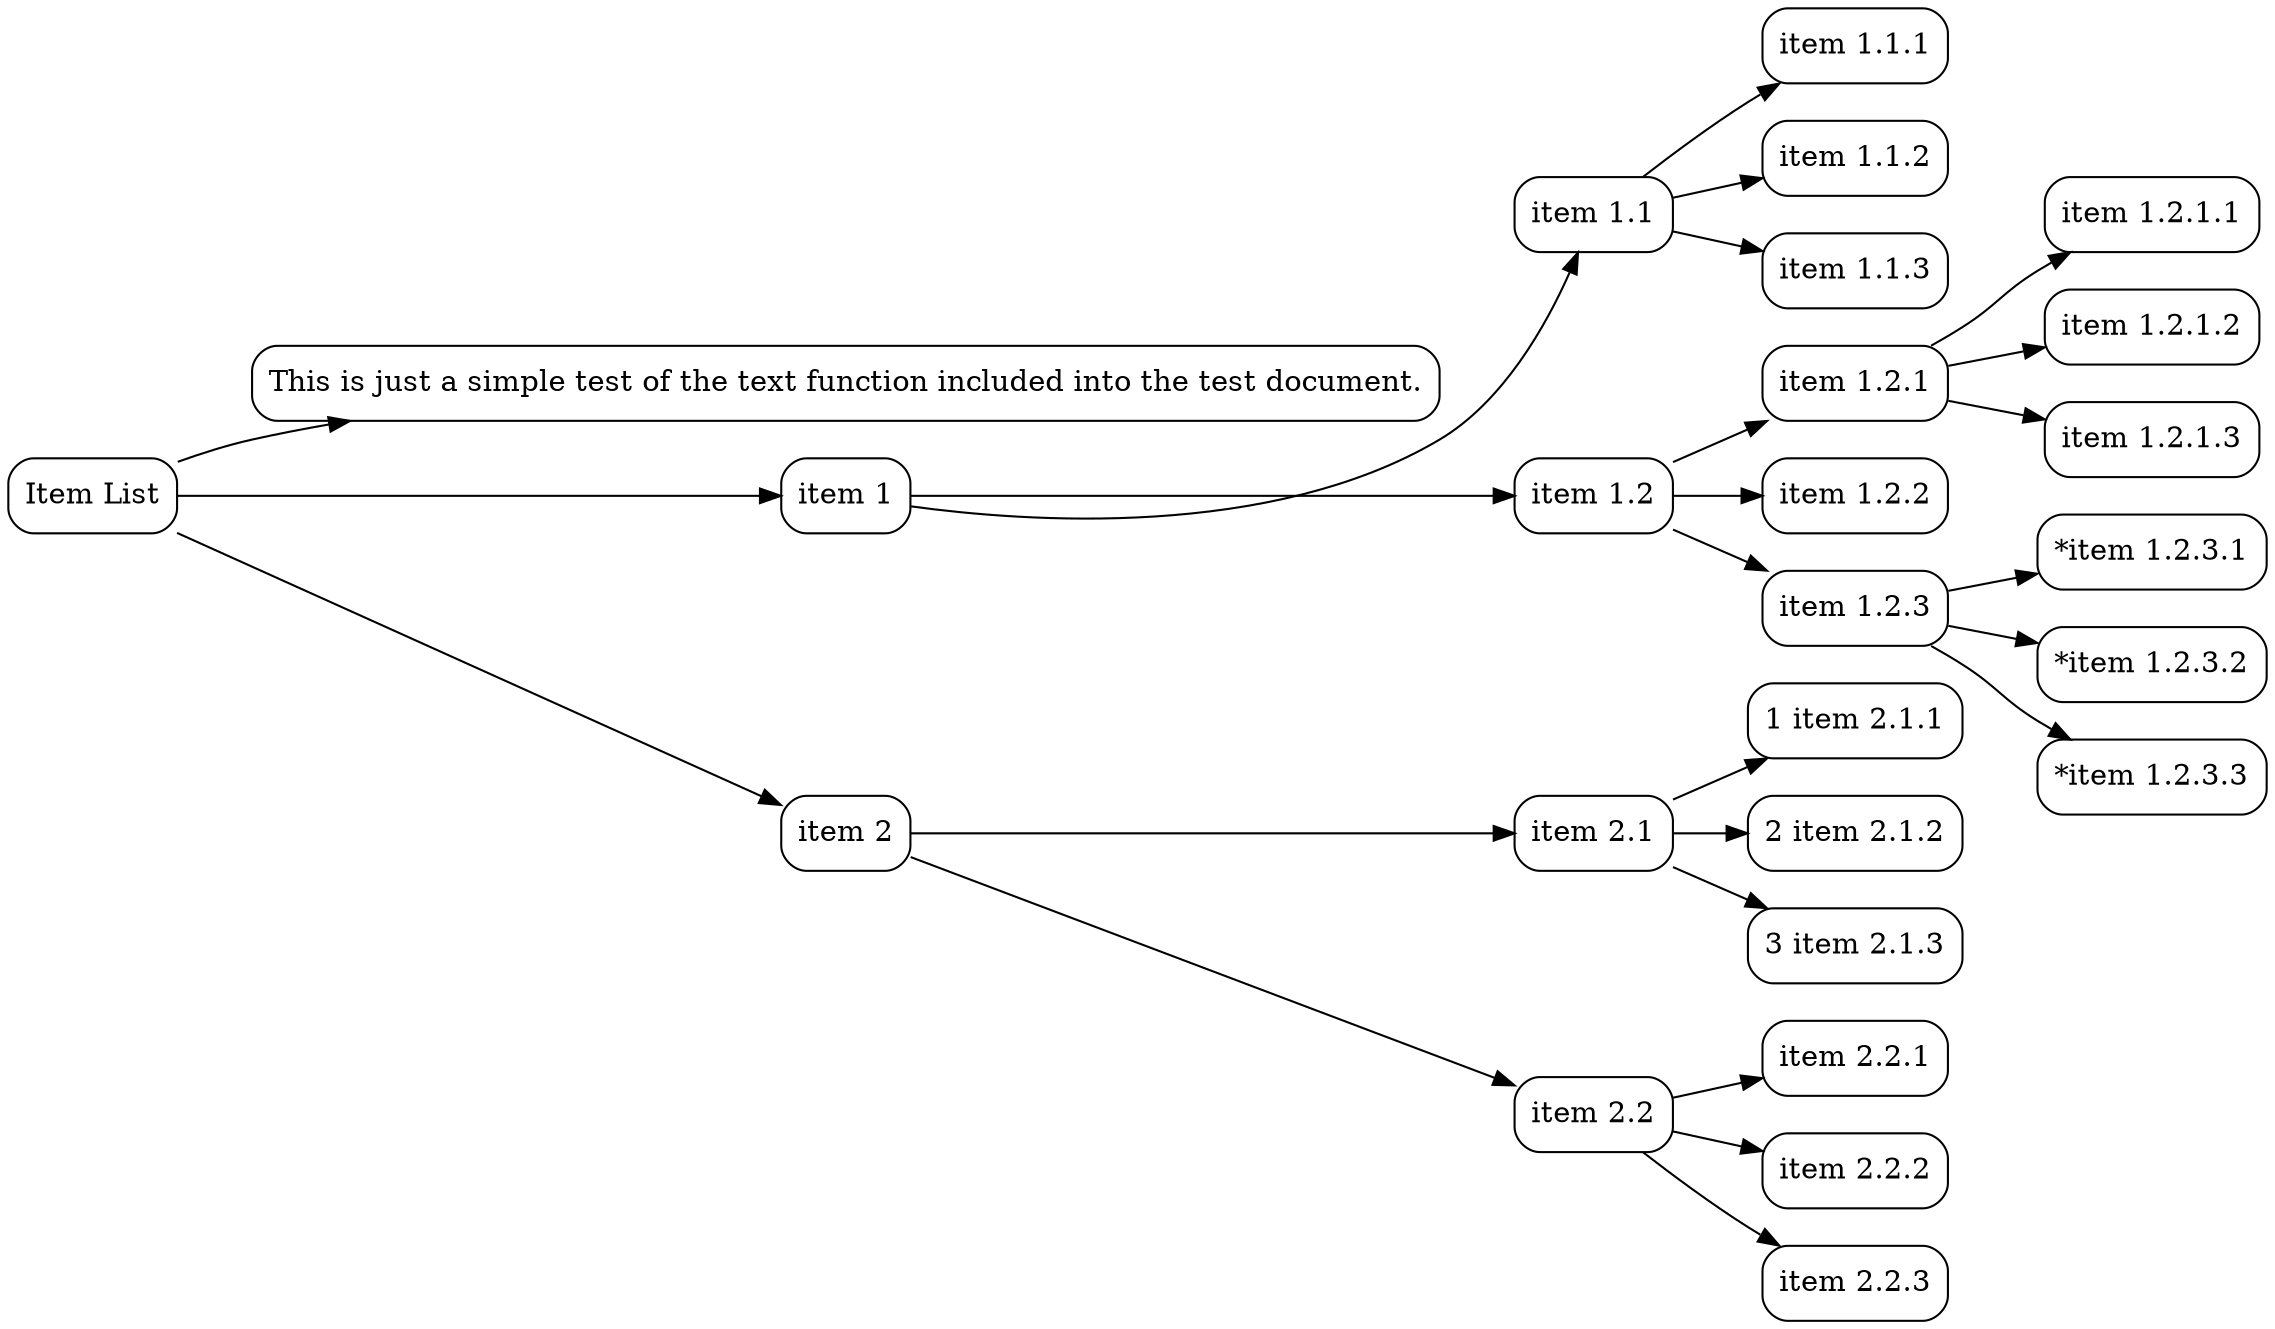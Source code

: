 digraph V {
node [shape=box style=rounded]
# comment out rankdir to use top-to-bottom placement
rankdir=LR
node0 [label="Item List"]
node1 [label="This is just a simple test of the text function included into the test document."]
node0 -> node1
node3 [label="item 1"]
node0 -> node3

node4 [label="item 1.1"]
node3 -> node4

node5 [label="item 1.1.1"]
node4 -> node5
node6 [label="item 1.1.2"]
node4 -> node6
node7 [label="item 1.1.3"]
node4 -> node7

node8 [label="item 1.2"]
node3 -> node8

node9 [label="item 1.2.1"]
node8 -> node9

node10 [label="item 1.2.1.1"]
node9 -> node10
node11 [label="item 1.2.1.2"]
node9 -> node11
node12 [label="item 1.2.1.3"]
node9 -> node12

node13 [label="item 1.2.2"]
node8 -> node13
node14 [label="item 1.2.3"]
node8 -> node14

node15 [label="*item 1.2.3.1"]
node14 -> node15
node16 [label="*item 1.2.3.2"]
node14 -> node16
node17 [label="*item 1.2.3.3"]
node14 -> node17



node18 [label="item 2"]
node0 -> node18

node19 [label="item 2.1"]
node18 -> node19

node20 [label="1 item 2.1.1"]
node19 -> node20
node21 [label="2 item 2.1.2"]
node19 -> node21
node22 [label="3 item 2.1.3"]
node19 -> node22

node23 [label="item 2.2"]
node18 -> node23

node24 [label="item 2.2.1"]
node23 -> node24
node25 [label="item 2.2.2"]
node23 -> node25
node26 [label="item 2.2.3"]
node23 -> node26



}
